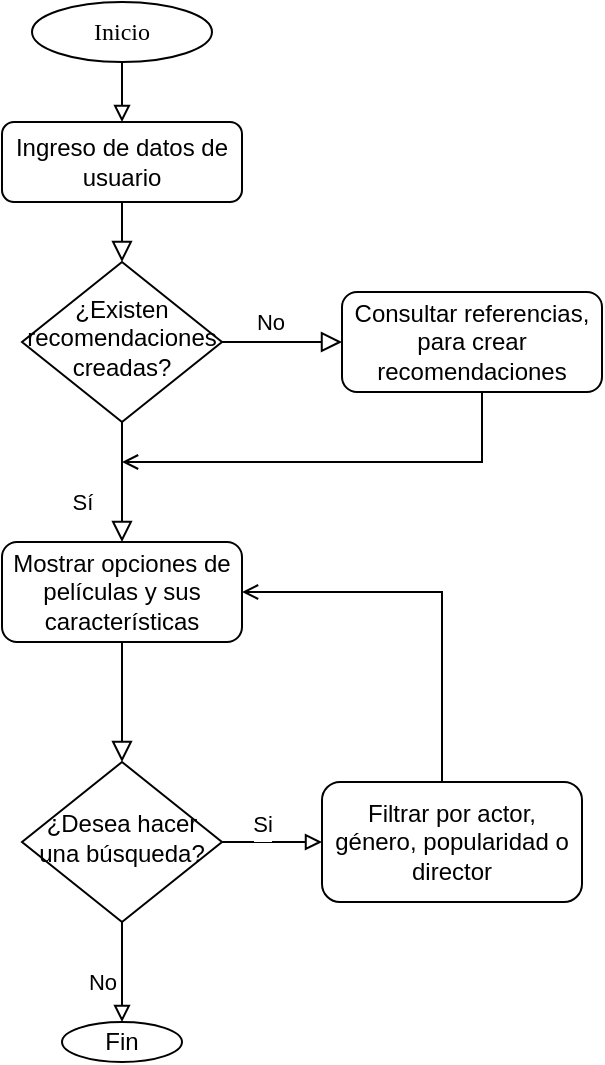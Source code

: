 <mxfile version="20.8.16" type="device"><diagram id="C5RBs43oDa-KdzZeNtuy" name="Page-1"><mxGraphModel dx="1079" dy="664" grid="1" gridSize="10" guides="1" tooltips="1" connect="1" arrows="1" fold="1" page="1" pageScale="1" pageWidth="827" pageHeight="1169" math="0" shadow="0"><root><mxCell id="WIyWlLk6GJQsqaUBKTNV-0"/><mxCell id="WIyWlLk6GJQsqaUBKTNV-1" parent="WIyWlLk6GJQsqaUBKTNV-0"/><mxCell id="WIyWlLk6GJQsqaUBKTNV-2" value="" style="rounded=0;html=1;jettySize=auto;orthogonalLoop=1;fontSize=11;endArrow=block;endFill=0;endSize=8;strokeWidth=1;shadow=0;labelBackgroundColor=none;edgeStyle=orthogonalEdgeStyle;" parent="WIyWlLk6GJQsqaUBKTNV-1" source="WIyWlLk6GJQsqaUBKTNV-3" target="WIyWlLk6GJQsqaUBKTNV-6" edge="1"><mxGeometry relative="1" as="geometry"/></mxCell><mxCell id="WIyWlLk6GJQsqaUBKTNV-3" value="Ingreso de datos de usuario" style="rounded=1;whiteSpace=wrap;html=1;fontSize=12;glass=0;strokeWidth=1;shadow=0;" parent="WIyWlLk6GJQsqaUBKTNV-1" vertex="1"><mxGeometry x="160" y="100" width="120" height="40" as="geometry"/></mxCell><mxCell id="WIyWlLk6GJQsqaUBKTNV-4" value="Sí" style="rounded=0;html=1;jettySize=auto;orthogonalLoop=1;fontSize=11;endArrow=block;endFill=0;endSize=8;strokeWidth=1;shadow=0;labelBackgroundColor=none;edgeStyle=orthogonalEdgeStyle;entryX=0.5;entryY=0;entryDx=0;entryDy=0;" parent="WIyWlLk6GJQsqaUBKTNV-1" source="WIyWlLk6GJQsqaUBKTNV-6" target="G6nU_gyIjpEo57aLtd3t-0" edge="1"><mxGeometry x="0.333" y="-20" relative="1" as="geometry"><mxPoint as="offset"/></mxGeometry></mxCell><mxCell id="WIyWlLk6GJQsqaUBKTNV-5" value="No" style="edgeStyle=orthogonalEdgeStyle;rounded=0;html=1;jettySize=auto;orthogonalLoop=1;fontSize=11;endArrow=block;endFill=0;endSize=8;strokeWidth=1;shadow=0;labelBackgroundColor=none;" parent="WIyWlLk6GJQsqaUBKTNV-1" source="WIyWlLk6GJQsqaUBKTNV-6" target="WIyWlLk6GJQsqaUBKTNV-7" edge="1"><mxGeometry x="-0.2" y="10" relative="1" as="geometry"><mxPoint as="offset"/></mxGeometry></mxCell><mxCell id="WIyWlLk6GJQsqaUBKTNV-6" value="¿Existen recomendaciones creadas?" style="rhombus;whiteSpace=wrap;html=1;shadow=0;fontFamily=Helvetica;fontSize=12;align=center;strokeWidth=1;spacing=6;spacingTop=-4;" parent="WIyWlLk6GJQsqaUBKTNV-1" vertex="1"><mxGeometry x="170" y="170" width="100" height="80" as="geometry"/></mxCell><mxCell id="y3KDbmfJZiG3M91NMsMg-7" style="edgeStyle=orthogonalEdgeStyle;rounded=0;sketch=0;hachureGap=4;jiggle=2;curveFitting=1;orthogonalLoop=1;jettySize=auto;html=1;fontFamily=Times New Roman;fontSize=16;endArrow=open;endFill=0;" parent="WIyWlLk6GJQsqaUBKTNV-1" source="WIyWlLk6GJQsqaUBKTNV-7" edge="1"><mxGeometry relative="1" as="geometry"><mxPoint x="220" y="270" as="targetPoint"/><Array as="points"><mxPoint x="400" y="270"/></Array></mxGeometry></mxCell><mxCell id="WIyWlLk6GJQsqaUBKTNV-7" value="Consultar referencias, para crear recomendaciones" style="rounded=1;whiteSpace=wrap;html=1;fontSize=12;glass=0;strokeWidth=1;shadow=0;" parent="WIyWlLk6GJQsqaUBKTNV-1" vertex="1"><mxGeometry x="330" y="185" width="130" height="50" as="geometry"/></mxCell><mxCell id="y3KDbmfJZiG3M91NMsMg-1" style="edgeStyle=orthogonalEdgeStyle;rounded=1;hachureGap=4;orthogonalLoop=1;jettySize=auto;html=1;fontFamily=Helvetica;fontSize=12;endArrow=block;endFill=0;fillColor=default;glass=0;strokeWidth=1;shadow=0;" parent="WIyWlLk6GJQsqaUBKTNV-1" source="y3KDbmfJZiG3M91NMsMg-0" target="WIyWlLk6GJQsqaUBKTNV-3" edge="1"><mxGeometry relative="1" as="geometry"/></mxCell><mxCell id="y3KDbmfJZiG3M91NMsMg-0" value="&lt;font face=&quot;Times New Roman&quot;&gt;Inicio&lt;/font&gt;" style="strokeWidth=1;html=1;shape=mxgraph.flowchart.start_1;whiteSpace=wrap;hachureGap=4;fontFamily=Helvetica;fontSize=12;labelBorderColor=none;rounded=1;glass=0;shadow=0;" parent="WIyWlLk6GJQsqaUBKTNV-1" vertex="1"><mxGeometry x="175" y="40" width="90" height="30" as="geometry"/></mxCell><mxCell id="G6nU_gyIjpEo57aLtd3t-2" style="edgeStyle=orthogonalEdgeStyle;rounded=0;hachureGap=4;orthogonalLoop=1;jettySize=auto;html=1;fontFamily=Helvetica;fontSource=https%3A%2F%2Ffonts.googleapis.com%2Fcss%3Ffamily%3DArchitects%2BDaughter;fontSize=11;labelBackgroundColor=none;endArrow=block;endFill=0;endSize=8;strokeWidth=1;shadow=0;" edge="1" parent="WIyWlLk6GJQsqaUBKTNV-1" source="G6nU_gyIjpEo57aLtd3t-0" target="G6nU_gyIjpEo57aLtd3t-1"><mxGeometry relative="1" as="geometry"/></mxCell><mxCell id="G6nU_gyIjpEo57aLtd3t-0" value="Mostrar opciones de películas y sus características" style="rounded=1;whiteSpace=wrap;html=1;fontSize=12;glass=0;strokeWidth=1;shadow=0;" vertex="1" parent="WIyWlLk6GJQsqaUBKTNV-1"><mxGeometry x="160" y="310" width="120" height="50" as="geometry"/></mxCell><mxCell id="G6nU_gyIjpEo57aLtd3t-5" value="&lt;font style=&quot;font-size: 11px;&quot; face=&quot;Helvetica&quot;&gt;Si&lt;/font&gt;" style="edgeStyle=orthogonalEdgeStyle;rounded=0;sketch=0;hachureGap=4;jiggle=2;curveFitting=1;orthogonalLoop=1;jettySize=auto;html=1;fontFamily=Architects Daughter;fontSource=https%3A%2F%2Ffonts.googleapis.com%2Fcss%3Ffamily%3DArchitects%2BDaughter;fontSize=16;endArrow=block;endFill=0;" edge="1" parent="WIyWlLk6GJQsqaUBKTNV-1" source="G6nU_gyIjpEo57aLtd3t-1" target="G6nU_gyIjpEo57aLtd3t-3"><mxGeometry x="-0.2" y="10" relative="1" as="geometry"><mxPoint as="offset"/></mxGeometry></mxCell><mxCell id="G6nU_gyIjpEo57aLtd3t-6" value="No" style="edgeStyle=orthogonalEdgeStyle;rounded=0;sketch=0;hachureGap=4;jiggle=2;curveFitting=1;orthogonalLoop=1;jettySize=auto;html=1;fontFamily=Helvetica;fontSize=11;endArrow=block;endFill=0;" edge="1" parent="WIyWlLk6GJQsqaUBKTNV-1" source="G6nU_gyIjpEo57aLtd3t-1"><mxGeometry x="0.2" y="-10" relative="1" as="geometry"><mxPoint x="220" y="550" as="targetPoint"/><mxPoint as="offset"/></mxGeometry></mxCell><mxCell id="G6nU_gyIjpEo57aLtd3t-1" value="¿Desea hacer una búsqueda?" style="rhombus;whiteSpace=wrap;html=1;shadow=0;fontFamily=Helvetica;fontSize=12;align=center;strokeWidth=1;spacing=6;spacingTop=-4;" vertex="1" parent="WIyWlLk6GJQsqaUBKTNV-1"><mxGeometry x="170" y="420" width="100" height="80" as="geometry"/></mxCell><mxCell id="G6nU_gyIjpEo57aLtd3t-4" style="edgeStyle=orthogonalEdgeStyle;rounded=0;sketch=0;hachureGap=4;jiggle=2;curveFitting=1;orthogonalLoop=1;jettySize=auto;html=1;fontFamily=Architects Daughter;fontSource=https%3A%2F%2Ffonts.googleapis.com%2Fcss%3Ffamily%3DArchitects%2BDaughter;fontSize=16;endArrow=open;endFill=0;" edge="1" parent="WIyWlLk6GJQsqaUBKTNV-1" source="G6nU_gyIjpEo57aLtd3t-3" target="G6nU_gyIjpEo57aLtd3t-0"><mxGeometry relative="1" as="geometry"><Array as="points"><mxPoint x="380" y="335"/></Array></mxGeometry></mxCell><mxCell id="G6nU_gyIjpEo57aLtd3t-3" value="Filtrar por actor, género, popularidad o director" style="rounded=1;whiteSpace=wrap;html=1;fontSize=12;glass=0;strokeWidth=1;shadow=0;" vertex="1" parent="WIyWlLk6GJQsqaUBKTNV-1"><mxGeometry x="320" y="430" width="130" height="60" as="geometry"/></mxCell><mxCell id="G6nU_gyIjpEo57aLtd3t-7" value="Fin" style="strokeWidth=1;html=1;shape=mxgraph.flowchart.start_1;whiteSpace=wrap;shadow=0;labelBorderColor=none;sketch=0;hachureGap=4;jiggle=2;curveFitting=1;fontFamily=Helvetica;fontSize=12;rounded=1;glass=0;" vertex="1" parent="WIyWlLk6GJQsqaUBKTNV-1"><mxGeometry x="190" y="550" width="60" height="20" as="geometry"/></mxCell></root></mxGraphModel></diagram></mxfile>